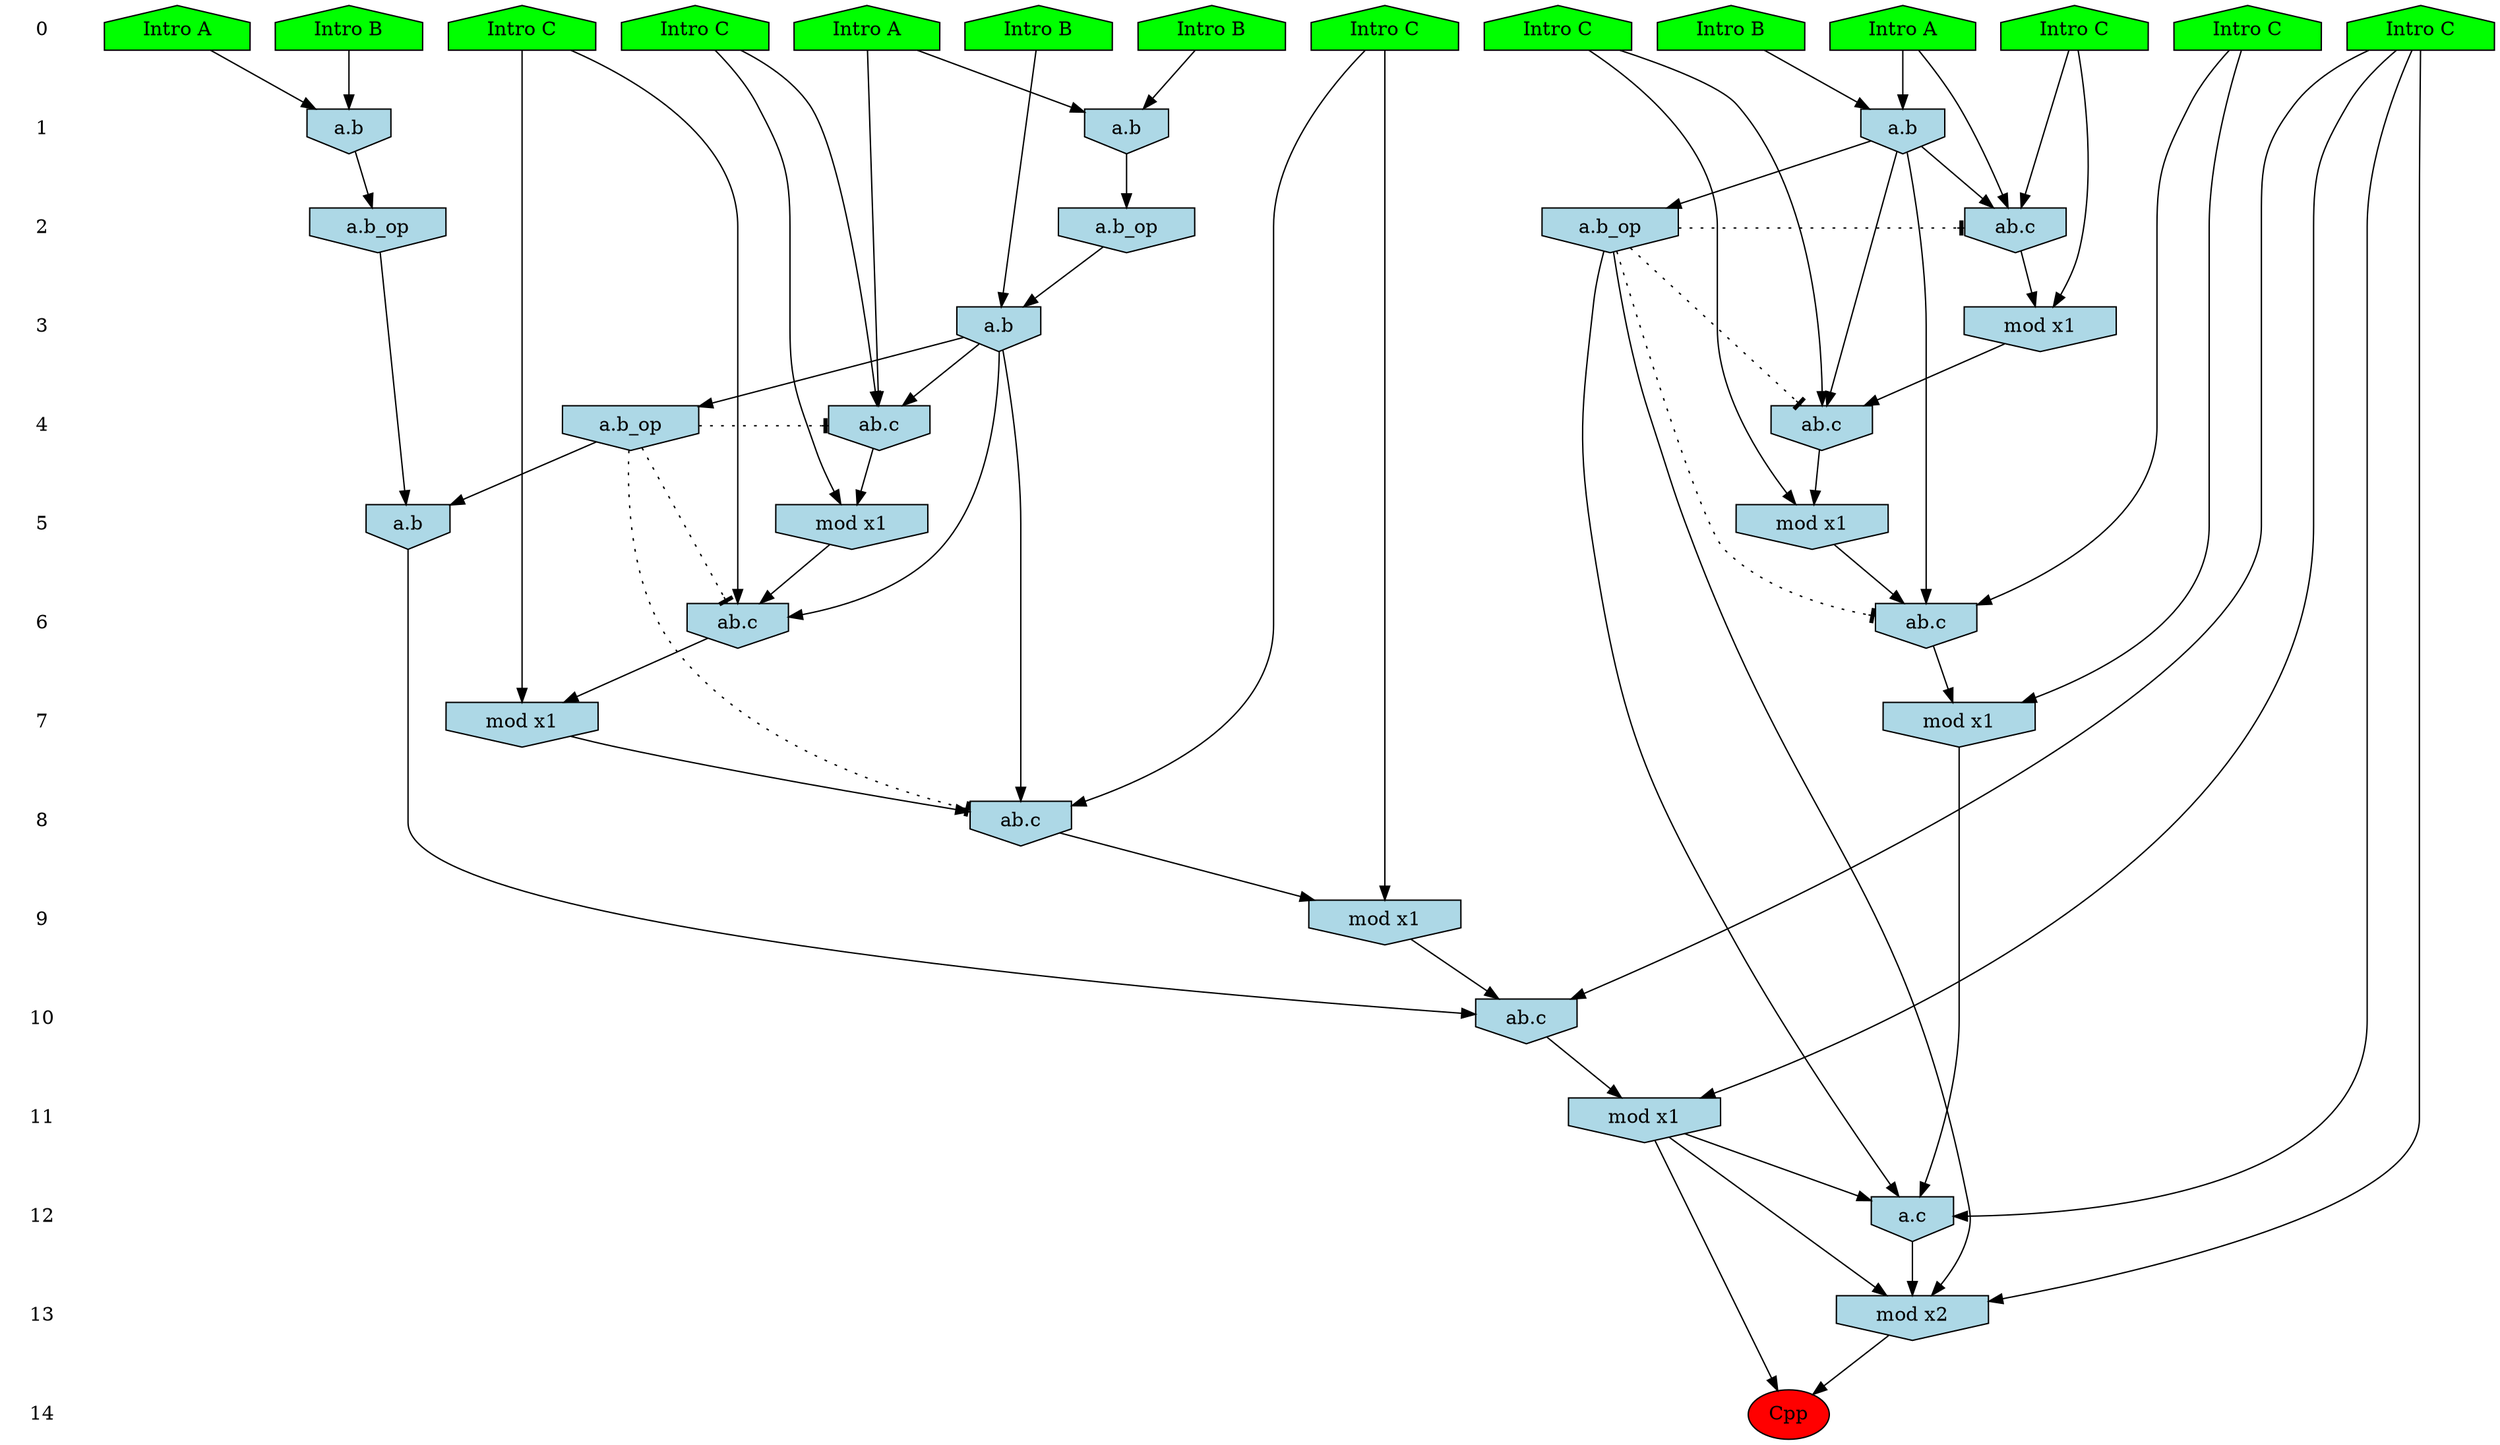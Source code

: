 /* Compression of 1 causal flows obtained in average at 1.698946E+01 t.u */
/* Compressed causal flows were: [2949] */
digraph G{
 ranksep=.5 ; 
{ rank = same ; "0" [shape=plaintext] ; node_1 [label ="Intro A", shape=house, style=filled, fillcolor=green] ;
node_2 [label ="Intro B", shape=house, style=filled, fillcolor=green] ;
node_3 [label ="Intro B", shape=house, style=filled, fillcolor=green] ;
node_4 [label ="Intro B", shape=house, style=filled, fillcolor=green] ;
node_5 [label ="Intro B", shape=house, style=filled, fillcolor=green] ;
node_6 [label ="Intro A", shape=house, style=filled, fillcolor=green] ;
node_7 [label ="Intro A", shape=house, style=filled, fillcolor=green] ;
node_8 [label ="Intro C", shape=house, style=filled, fillcolor=green] ;
node_9 [label ="Intro C", shape=house, style=filled, fillcolor=green] ;
node_10 [label ="Intro C", shape=house, style=filled, fillcolor=green] ;
node_11 [label ="Intro C", shape=house, style=filled, fillcolor=green] ;
node_12 [label ="Intro C", shape=house, style=filled, fillcolor=green] ;
node_13 [label ="Intro C", shape=house, style=filled, fillcolor=green] ;
node_14 [label ="Intro C", shape=house, style=filled, fillcolor=green] ;
}
{ rank = same ; "1" [shape=plaintext] ; node_15 [label="a.b", shape=invhouse, style=filled, fillcolor = lightblue] ;
node_17 [label="a.b", shape=invhouse, style=filled, fillcolor = lightblue] ;
node_18 [label="a.b", shape=invhouse, style=filled, fillcolor = lightblue] ;
}
{ rank = same ; "2" [shape=plaintext] ; node_16 [label="a.b_op", shape=invhouse, style=filled, fillcolor = lightblue] ;
node_19 [label="ab.c", shape=invhouse, style=filled, fillcolor = lightblue] ;
node_22 [label="a.b_op", shape=invhouse, style=filled, fillcolor = lightblue] ;
node_31 [label="a.b_op", shape=invhouse, style=filled, fillcolor = lightblue] ;
}
{ rank = same ; "3" [shape=plaintext] ; node_20 [label="mod x1", shape=invhouse, style=filled, fillcolor = lightblue] ;
node_21 [label="a.b", shape=invhouse, style=filled, fillcolor = lightblue] ;
}
{ rank = same ; "4" [shape=plaintext] ; node_23 [label="ab.c", shape=invhouse, style=filled, fillcolor = lightblue] ;
node_24 [label="ab.c", shape=invhouse, style=filled, fillcolor = lightblue] ;
node_32 [label="a.b_op", shape=invhouse, style=filled, fillcolor = lightblue] ;
}
{ rank = same ; "5" [shape=plaintext] ; node_25 [label="mod x1", shape=invhouse, style=filled, fillcolor = lightblue] ;
node_26 [label="mod x1", shape=invhouse, style=filled, fillcolor = lightblue] ;
node_35 [label="a.b", shape=invhouse, style=filled, fillcolor = lightblue] ;
}
{ rank = same ; "6" [shape=plaintext] ; node_27 [label="ab.c", shape=invhouse, style=filled, fillcolor = lightblue] ;
node_28 [label="ab.c", shape=invhouse, style=filled, fillcolor = lightblue] ;
}
{ rank = same ; "7" [shape=plaintext] ; node_29 [label="mod x1", shape=invhouse, style=filled, fillcolor = lightblue] ;
node_34 [label="mod x1", shape=invhouse, style=filled, fillcolor = lightblue] ;
}
{ rank = same ; "8" [shape=plaintext] ; node_30 [label="ab.c", shape=invhouse, style=filled, fillcolor = lightblue] ;
}
{ rank = same ; "9" [shape=plaintext] ; node_33 [label="mod x1", shape=invhouse, style=filled, fillcolor = lightblue] ;
}
{ rank = same ; "10" [shape=plaintext] ; node_36 [label="ab.c", shape=invhouse, style=filled, fillcolor = lightblue] ;
}
{ rank = same ; "11" [shape=plaintext] ; node_37 [label="mod x1", shape=invhouse, style=filled, fillcolor = lightblue] ;
}
{ rank = same ; "12" [shape=plaintext] ; node_38 [label="a.c", shape=invhouse, style=filled, fillcolor = lightblue] ;
}
{ rank = same ; "13" [shape=plaintext] ; node_39 [label="mod x2", shape=invhouse, style=filled, fillcolor = lightblue] ;
}
{ rank = same ; "14" [shape=plaintext] ; node_40 [label ="Cpp", style=filled, fillcolor=red] ;
}
"0" -> "1" [style="invis"]; 
"1" -> "2" [style="invis"]; 
"2" -> "3" [style="invis"]; 
"3" -> "4" [style="invis"]; 
"4" -> "5" [style="invis"]; 
"5" -> "6" [style="invis"]; 
"6" -> "7" [style="invis"]; 
"7" -> "8" [style="invis"]; 
"8" -> "9" [style="invis"]; 
"9" -> "10" [style="invis"]; 
"10" -> "11" [style="invis"]; 
"11" -> "12" [style="invis"]; 
"12" -> "13" [style="invis"]; 
"13" -> "14" [style="invis"]; 
node_5 -> node_15
node_6 -> node_15
node_15 -> node_16
node_2 -> node_17
node_7 -> node_17
node_1 -> node_18
node_4 -> node_18
node_1 -> node_19
node_8 -> node_19
node_18 -> node_19
node_8 -> node_20
node_19 -> node_20
node_3 -> node_21
node_16 -> node_21
node_17 -> node_22
node_10 -> node_23
node_18 -> node_23
node_20 -> node_23
node_6 -> node_24
node_14 -> node_24
node_21 -> node_24
node_14 -> node_25
node_24 -> node_25
node_10 -> node_26
node_23 -> node_26
node_13 -> node_27
node_21 -> node_27
node_25 -> node_27
node_11 -> node_28
node_18 -> node_28
node_26 -> node_28
node_13 -> node_29
node_27 -> node_29
node_12 -> node_30
node_21 -> node_30
node_29 -> node_30
node_18 -> node_31
node_21 -> node_32
node_12 -> node_33
node_30 -> node_33
node_11 -> node_34
node_28 -> node_34
node_22 -> node_35
node_32 -> node_35
node_9 -> node_36
node_33 -> node_36
node_35 -> node_36
node_9 -> node_37
node_36 -> node_37
node_9 -> node_38
node_31 -> node_38
node_34 -> node_38
node_37 -> node_38
node_9 -> node_39
node_31 -> node_39
node_37 -> node_39
node_38 -> node_39
node_37 -> node_40
node_39 -> node_40
node_31 -> node_28 [style=dotted, arrowhead = tee] 
node_31 -> node_23 [style=dotted, arrowhead = tee] 
node_31 -> node_19 [style=dotted, arrowhead = tee] 
node_32 -> node_30 [style=dotted, arrowhead = tee] 
node_32 -> node_27 [style=dotted, arrowhead = tee] 
node_32 -> node_24 [style=dotted, arrowhead = tee] 
}
/*
 Dot generation time: 0.000594
*/